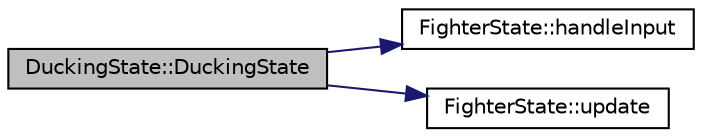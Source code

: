 digraph "DuckingState::DuckingState"
{
  edge [fontname="Helvetica",fontsize="10",labelfontname="Helvetica",labelfontsize="10"];
  node [fontname="Helvetica",fontsize="10",shape=record];
  rankdir="LR";
  Node1 [label="DuckingState::DuckingState",height=0.2,width=0.4,color="black", fillcolor="grey75", style="filled", fontcolor="black"];
  Node1 -> Node2 [color="midnightblue",fontsize="10",style="solid",fontname="Helvetica"];
  Node2 [label="FighterState::handleInput",height=0.2,width=0.4,color="black", fillcolor="white", style="filled",URL="$classFighterState.html#a84fcd7da4d232e79e1be9b32c0767861"];
  Node1 -> Node3 [color="midnightblue",fontsize="10",style="solid",fontname="Helvetica"];
  Node3 [label="FighterState::update",height=0.2,width=0.4,color="black", fillcolor="white", style="filled",URL="$classFighterState.html#af022f76c6b1fe080047ded2280ec6f8f"];
}
